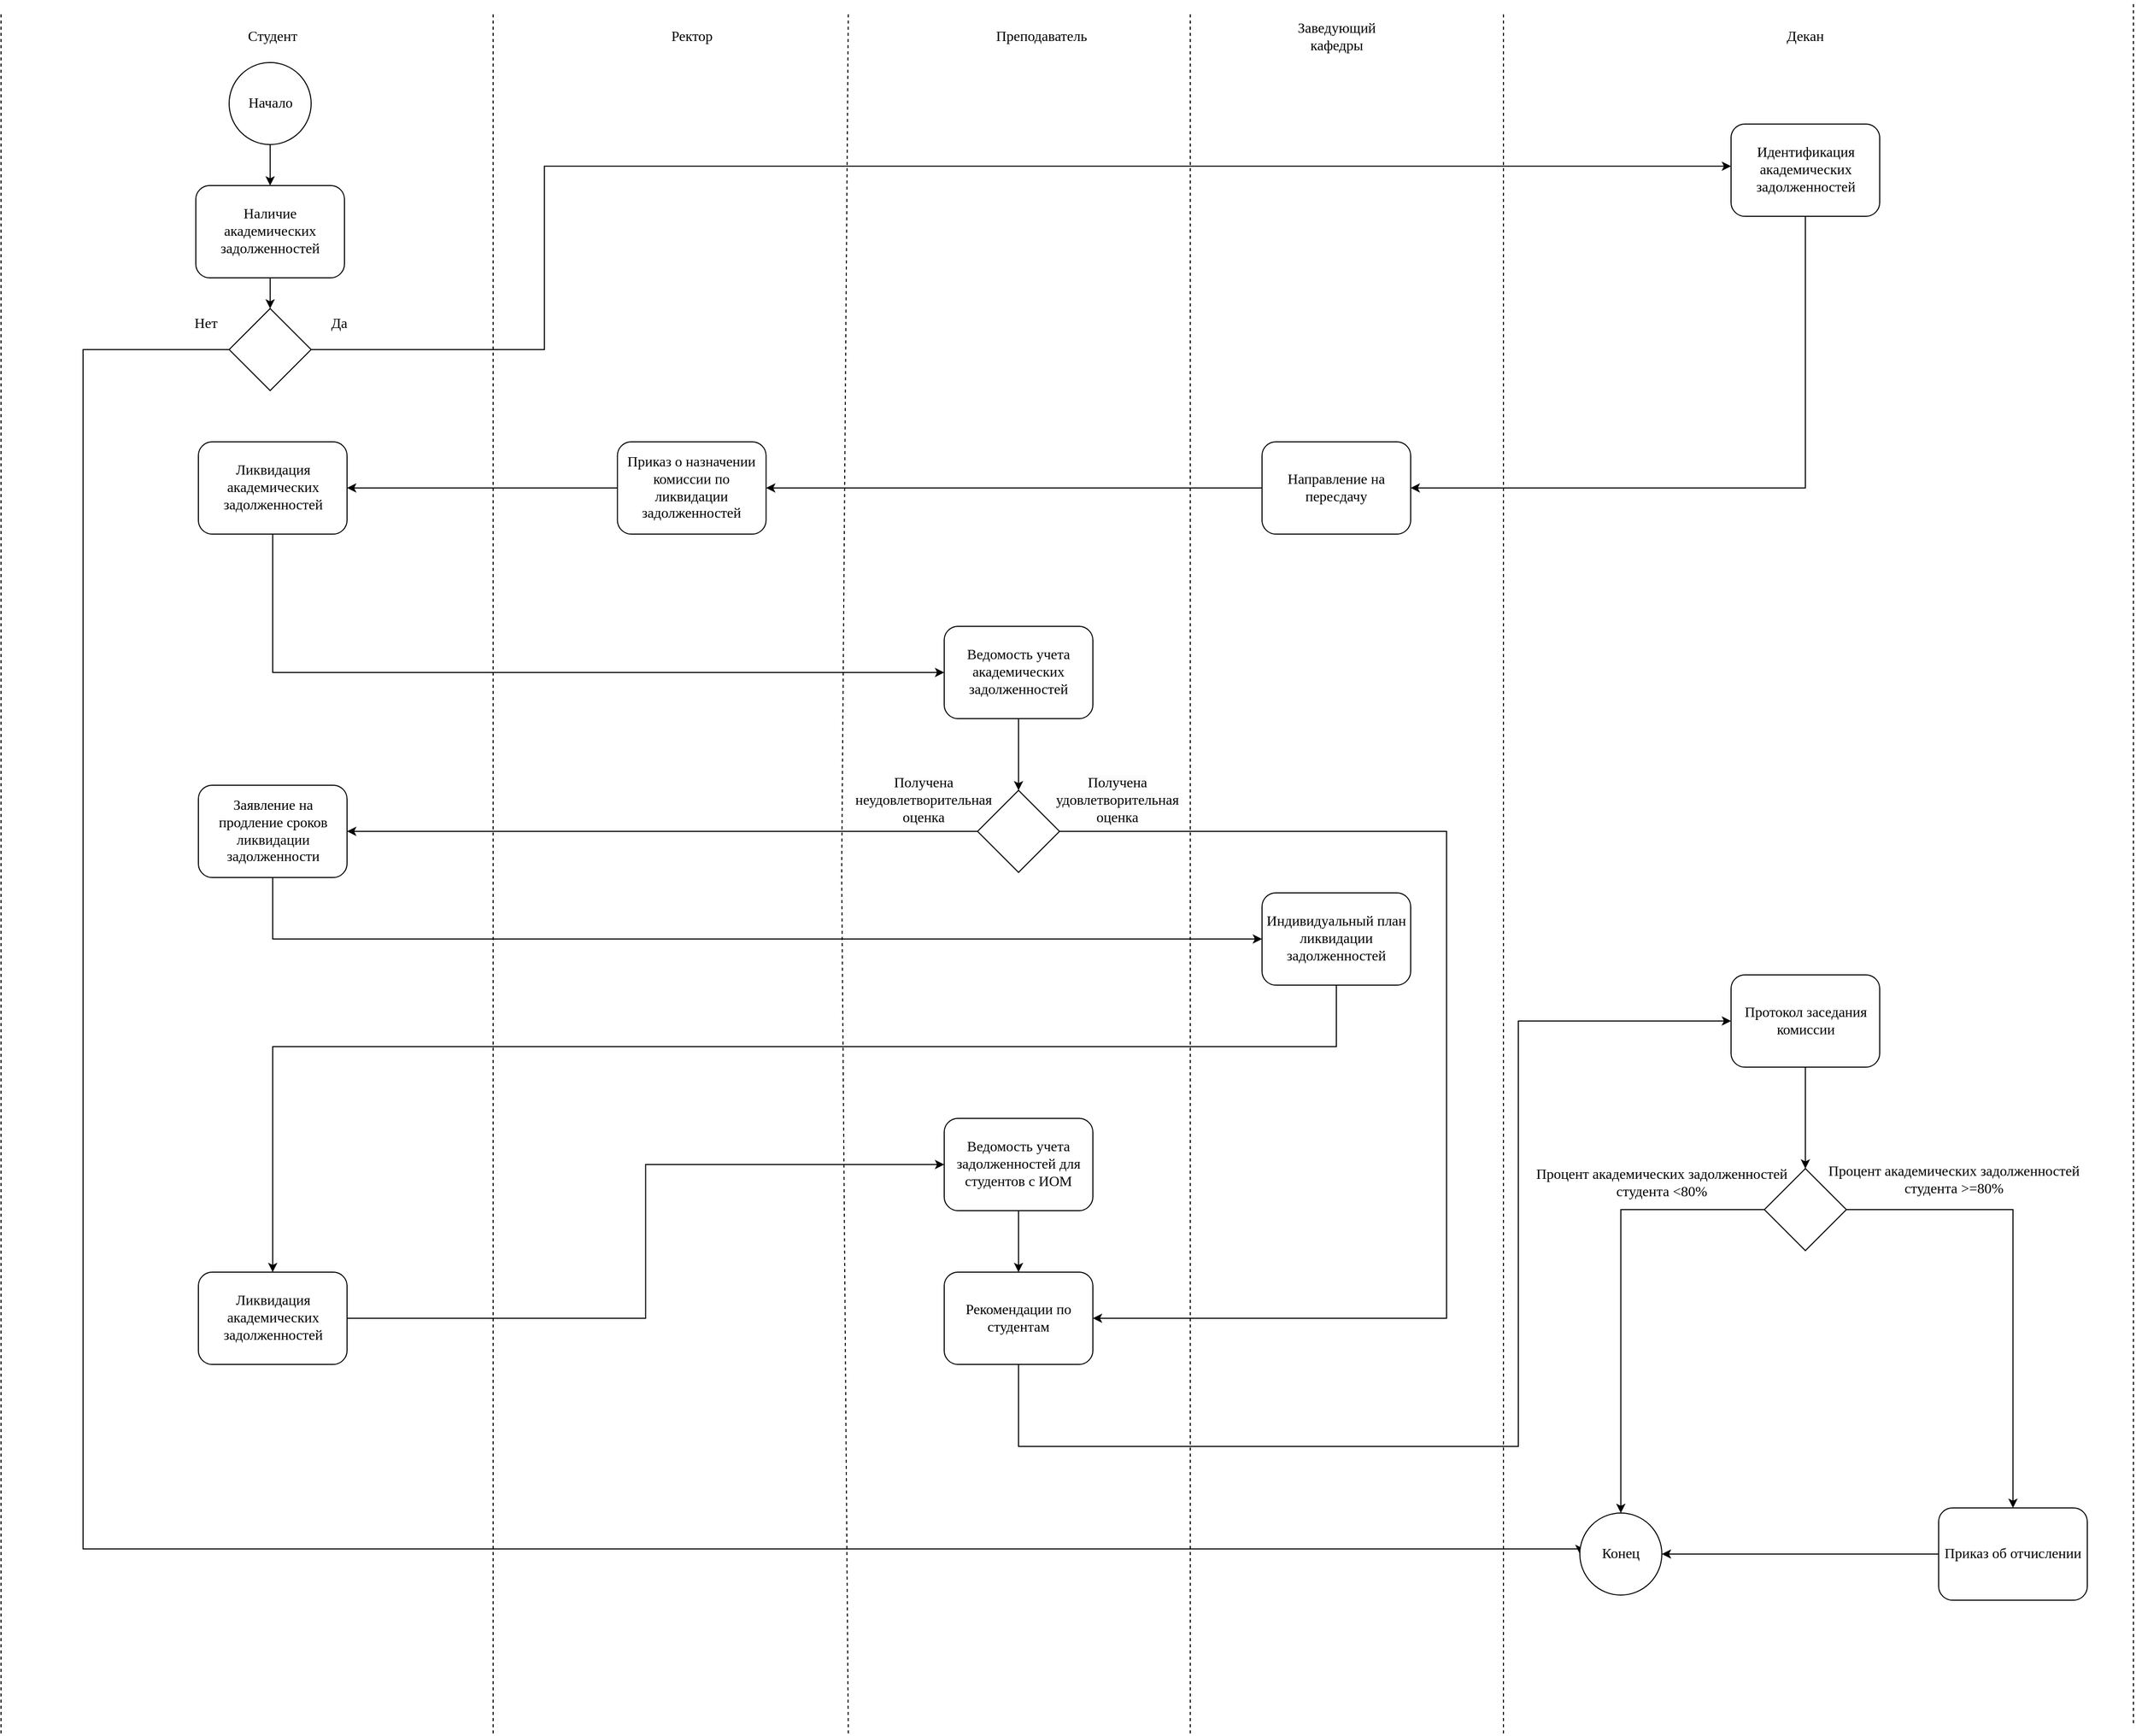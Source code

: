<mxfile version="27.0.9">
  <diagram name="Страница — 1" id="P2p-b0sBUqjZ3yru2kJo">
    <mxGraphModel dx="3036" dy="1237" grid="1" gridSize="10" guides="1" tooltips="1" connect="1" arrows="1" fold="1" page="1" pageScale="1" pageWidth="827" pageHeight="1169" math="0" shadow="0">
      <root>
        <mxCell id="0" />
        <mxCell id="1" parent="0" />
        <mxCell id="ETPDML7_86tAhwMe63c7-3" value="" style="endArrow=none;dashed=1;html=1;rounded=0;" parent="1" edge="1">
          <mxGeometry width="50" height="50" relative="1" as="geometry">
            <mxPoint x="440" y="1720" as="sourcePoint" />
            <mxPoint x="440" y="40" as="targetPoint" />
          </mxGeometry>
        </mxCell>
        <mxCell id="ETPDML7_86tAhwMe63c7-4" value="" style="endArrow=none;dashed=1;html=1;rounded=0;" parent="1" edge="1">
          <mxGeometry width="50" height="50" relative="1" as="geometry">
            <mxPoint x="-40" y="1720" as="sourcePoint" />
            <mxPoint x="-40" y="40" as="targetPoint" />
          </mxGeometry>
        </mxCell>
        <mxCell id="ETPDML7_86tAhwMe63c7-5" value="" style="endArrow=none;dashed=1;html=1;rounded=0;" parent="1" edge="1">
          <mxGeometry width="50" height="50" relative="1" as="geometry">
            <mxPoint x="1425.5" y="1720" as="sourcePoint" />
            <mxPoint x="1425.5" y="40" as="targetPoint" />
          </mxGeometry>
        </mxCell>
        <mxCell id="ETPDML7_86tAhwMe63c7-6" value="&lt;font style=&quot;font-size: 14px;&quot; face=&quot;Times New Roman&quot;&gt;Студент&lt;/font&gt;" style="text;html=1;align=center;verticalAlign=middle;whiteSpace=wrap;rounded=0;" parent="1" vertex="1">
          <mxGeometry x="190" y="50" width="70" height="30" as="geometry" />
        </mxCell>
        <mxCell id="ETPDML7_86tAhwMe63c7-7" value="&lt;font face=&quot;Times New Roman&quot;&gt;&lt;span style=&quot;font-size: 14px;&quot;&gt;Заведующий кафедры&lt;/span&gt;&lt;/font&gt;" style="text;html=1;align=center;verticalAlign=middle;whiteSpace=wrap;rounded=0;" parent="1" vertex="1">
          <mxGeometry x="1197.5" y="50" width="130" height="30" as="geometry" />
        </mxCell>
        <mxCell id="ETPDML7_86tAhwMe63c7-8" value="&lt;span style=&quot;font-family: &amp;quot;Times New Roman&amp;quot;; font-size: 14px;&quot;&gt;Ректор&lt;/span&gt;" style="text;html=1;align=center;verticalAlign=middle;whiteSpace=wrap;rounded=0;" parent="1" vertex="1">
          <mxGeometry x="600" y="50" width="67.5" height="30" as="geometry" />
        </mxCell>
        <mxCell id="ETPDML7_86tAhwMe63c7-9" value="&lt;span style=&quot;font-family: &amp;quot;Times New Roman&amp;quot;; font-size: 14px;&quot;&gt;Преподаватель&lt;/span&gt;" style="text;html=1;align=center;verticalAlign=middle;whiteSpace=wrap;rounded=0;" parent="1" vertex="1">
          <mxGeometry x="940" y="50" width="70" height="30" as="geometry" />
        </mxCell>
        <mxCell id="ETPDML7_86tAhwMe63c7-11" value="&lt;font face=&quot;Times New Roman&quot;&gt;&lt;span style=&quot;font-size: 14px;&quot;&gt;Декан&lt;/span&gt;&lt;/font&gt;" style="text;html=1;align=center;verticalAlign=middle;whiteSpace=wrap;rounded=0;" parent="1" vertex="1">
          <mxGeometry x="1660" y="50" width="120" height="30" as="geometry" />
        </mxCell>
        <mxCell id="ETPDML7_86tAhwMe63c7-14" style="edgeStyle=orthogonalEdgeStyle;rounded=0;orthogonalLoop=1;jettySize=auto;html=1;entryX=0.5;entryY=0;entryDx=0;entryDy=0;" parent="1" source="ETPDML7_86tAhwMe63c7-12" target="ETPDML7_86tAhwMe63c7-13" edge="1">
          <mxGeometry relative="1" as="geometry" />
        </mxCell>
        <mxCell id="ETPDML7_86tAhwMe63c7-12" value="&lt;font style=&quot;font-size: 14px;&quot; face=&quot;Times New Roman&quot;&gt;Начало&lt;/font&gt;" style="ellipse;whiteSpace=wrap;html=1;aspect=fixed;" parent="1" vertex="1">
          <mxGeometry x="182.5" y="90" width="80" height="80" as="geometry" />
        </mxCell>
        <mxCell id="ETPDML7_86tAhwMe63c7-17" style="edgeStyle=orthogonalEdgeStyle;rounded=0;orthogonalLoop=1;jettySize=auto;html=1;entryX=0.5;entryY=0;entryDx=0;entryDy=0;" parent="1" source="ETPDML7_86tAhwMe63c7-13" target="V8kgegQyyj0nk5e00VWf-20" edge="1">
          <mxGeometry relative="1" as="geometry">
            <mxPoint x="222.5" y="330" as="targetPoint" />
          </mxGeometry>
        </mxCell>
        <mxCell id="ETPDML7_86tAhwMe63c7-13" value="&lt;span style=&quot;font-family: &amp;quot;Times New Roman&amp;quot;; font-size: 14px;&quot;&gt;Наличие академических задолженностей&lt;/span&gt;" style="rounded=1;whiteSpace=wrap;html=1;" parent="1" vertex="1">
          <mxGeometry x="150" y="210" width="145" height="90" as="geometry" />
        </mxCell>
        <mxCell id="9TcquHKwZH3qFOto0e30-22" style="edgeStyle=orthogonalEdgeStyle;rounded=0;orthogonalLoop=1;jettySize=auto;html=1;entryX=0;entryY=0.5;entryDx=0;entryDy=0;exitX=0;exitY=0.5;exitDx=0;exitDy=0;" parent="1" source="V8kgegQyyj0nk5e00VWf-20" target="ETPDML7_86tAhwMe63c7-19" edge="1">
          <mxGeometry relative="1" as="geometry">
            <Array as="points">
              <mxPoint x="40" y="370" />
              <mxPoint x="40" y="1540" />
            </Array>
            <mxPoint x="195.833" y="370" as="sourcePoint" />
          </mxGeometry>
        </mxCell>
        <mxCell id="ETPDML7_86tAhwMe63c7-18" style="edgeStyle=orthogonalEdgeStyle;rounded=0;orthogonalLoop=1;jettySize=auto;html=1;entryX=0;entryY=0.457;entryDx=0;entryDy=0;entryPerimeter=0;exitX=1;exitY=0.5;exitDx=0;exitDy=0;" parent="1" source="V8kgegQyyj0nk5e00VWf-20" target="CQQL6MCBhlxcf6O-OlFK-8" edge="1">
          <mxGeometry relative="1" as="geometry">
            <mxPoint x="553.37" y="133.16" as="targetPoint" />
            <mxPoint x="249.167" y="370" as="sourcePoint" />
            <Array as="points">
              <mxPoint x="490" y="370" />
              <mxPoint x="490" y="191" />
            </Array>
          </mxGeometry>
        </mxCell>
        <mxCell id="ETPDML7_86tAhwMe63c7-19" value="&lt;font style=&quot;font-size: 14px;&quot; face=&quot;Times New Roman&quot;&gt;Конец&lt;/font&gt;" style="ellipse;whiteSpace=wrap;html=1;aspect=fixed;" parent="1" vertex="1">
          <mxGeometry x="1500" y="1505" width="80" height="80" as="geometry" />
        </mxCell>
        <mxCell id="ETPDML7_86tAhwMe63c7-21" value="&lt;font style=&quot;font-size: 14px;&quot; face=&quot;Times New Roman&quot;&gt;Да&lt;/font&gt;" style="text;html=1;align=center;verticalAlign=middle;whiteSpace=wrap;rounded=0;" parent="1" vertex="1">
          <mxGeometry x="260" y="330" width="60" height="30" as="geometry" />
        </mxCell>
        <mxCell id="ETPDML7_86tAhwMe63c7-22" value="&lt;font style=&quot;font-size: 14px;&quot; face=&quot;Times New Roman&quot;&gt;Нет&lt;/font&gt;" style="text;html=1;align=center;verticalAlign=middle;whiteSpace=wrap;rounded=0;" parent="1" vertex="1">
          <mxGeometry x="130" y="330" width="60" height="30" as="geometry" />
        </mxCell>
        <mxCell id="V8kgegQyyj0nk5e00VWf-4" style="edgeStyle=orthogonalEdgeStyle;rounded=0;orthogonalLoop=1;jettySize=auto;html=1;entryX=1;entryY=0.5;entryDx=0;entryDy=0;" parent="1" source="ETPDML7_86tAhwMe63c7-26" target="ETPDML7_86tAhwMe63c7-30" edge="1">
          <mxGeometry relative="1" as="geometry" />
        </mxCell>
        <mxCell id="ETPDML7_86tAhwMe63c7-26" value="&lt;span style=&quot;font-family: &amp;quot;Times New Roman&amp;quot;; font-size: 14px;&quot;&gt;Приказ о назначении комиссии по ликвидации задолженностей&lt;/span&gt;" style="rounded=1;whiteSpace=wrap;html=1;" parent="1" vertex="1">
          <mxGeometry x="561.25" y="460" width="145" height="90" as="geometry" />
        </mxCell>
        <mxCell id="2M2boy6Yk2Urrr7DsNFa-8" style="edgeStyle=orthogonalEdgeStyle;rounded=0;orthogonalLoop=1;jettySize=auto;html=1;entryX=0;entryY=0.5;entryDx=0;entryDy=0;" parent="1" source="ETPDML7_86tAhwMe63c7-30" target="ETPDML7_86tAhwMe63c7-35" edge="1">
          <mxGeometry relative="1" as="geometry">
            <Array as="points">
              <mxPoint x="225" y="685" />
            </Array>
          </mxGeometry>
        </mxCell>
        <mxCell id="ETPDML7_86tAhwMe63c7-30" value="&lt;span style=&quot;font-family: &amp;quot;Times New Roman&amp;quot;; font-size: 14px;&quot;&gt;Ликвидация академических задолженностей&lt;/span&gt;" style="rounded=1;whiteSpace=wrap;html=1;" parent="1" vertex="1">
          <mxGeometry x="152.5" y="460" width="145" height="90" as="geometry" />
        </mxCell>
        <mxCell id="9TcquHKwZH3qFOto0e30-39" style="edgeStyle=orthogonalEdgeStyle;rounded=0;orthogonalLoop=1;jettySize=auto;html=1;entryX=0.5;entryY=0;entryDx=0;entryDy=0;" parent="1" source="ETPDML7_86tAhwMe63c7-35" target="V8kgegQyyj0nk5e00VWf-21" edge="1">
          <mxGeometry relative="1" as="geometry">
            <mxPoint x="952.5" y="810" as="targetPoint" />
          </mxGeometry>
        </mxCell>
        <mxCell id="ETPDML7_86tAhwMe63c7-35" value="&lt;span style=&quot;font-family: &amp;quot;Times New Roman&amp;quot;; font-size: 14px; text-align: start; caret-color: rgb(51, 144, 236); white-space-collapse: preserve; background-color: rgb(255, 255, 255);&quot;&gt;Ведомость учета академических задолженностей&lt;/span&gt;" style="rounded=1;whiteSpace=wrap;html=1;" parent="1" vertex="1">
          <mxGeometry x="880" y="640" width="145" height="90" as="geometry" />
        </mxCell>
        <mxCell id="9TcquHKwZH3qFOto0e30-48" style="edgeStyle=orthogonalEdgeStyle;rounded=0;orthogonalLoop=1;jettySize=auto;html=1;entryX=1;entryY=0.5;entryDx=0;entryDy=0;exitX=0;exitY=0.5;exitDx=0;exitDy=0;" parent="1" source="V8kgegQyyj0nk5e00VWf-21" target="9TcquHKwZH3qFOto0e30-31" edge="1">
          <mxGeometry relative="1" as="geometry">
            <mxPoint x="932.5" y="840" as="sourcePoint" />
          </mxGeometry>
        </mxCell>
        <mxCell id="V8kgegQyyj0nk5e00VWf-13" style="edgeStyle=orthogonalEdgeStyle;rounded=0;orthogonalLoop=1;jettySize=auto;html=1;entryX=1;entryY=0.5;entryDx=0;entryDy=0;exitX=1;exitY=0.5;exitDx=0;exitDy=0;" parent="1" source="V8kgegQyyj0nk5e00VWf-21" target="V8kgegQyyj0nk5e00VWf-6" edge="1">
          <mxGeometry relative="1" as="geometry">
            <mxPoint x="972.5" y="840" as="sourcePoint" />
            <Array as="points">
              <mxPoint x="1370" y="840" />
              <mxPoint x="1370" y="1315" />
            </Array>
          </mxGeometry>
        </mxCell>
        <mxCell id="ETPDML7_86tAhwMe63c7-48" value="&lt;span style=&quot;color: rgb(0, 0, 0); font-family: &amp;quot;Times New Roman&amp;quot;; font-size: 14px; font-style: normal; font-variant-ligatures: normal; font-variant-caps: normal; font-weight: 400; letter-spacing: normal; orphans: 2; text-align: center; text-indent: 0px; text-transform: none; widows: 2; word-spacing: 0px; -webkit-text-stroke-width: 0px; white-space: normal; background-color: rgb(251, 251, 251); text-decoration-thickness: initial; text-decoration-style: initial; text-decoration-color: initial; float: none; display: inline !important;&quot;&gt;Получена удовлетворительная оценка&lt;/span&gt;" style="text;html=1;align=center;verticalAlign=middle;whiteSpace=wrap;rounded=0;" parent="1" vertex="1">
          <mxGeometry x="980" y="795" width="137.5" height="30" as="geometry" />
        </mxCell>
        <mxCell id="V8kgegQyyj0nk5e00VWf-10" style="edgeStyle=orthogonalEdgeStyle;rounded=0;orthogonalLoop=1;jettySize=auto;html=1;entryX=0.5;entryY=0;entryDx=0;entryDy=0;" parent="1" source="ETPDML7_86tAhwMe63c7-56" target="V8kgegQyyj0nk5e00VWf-22" edge="1">
          <mxGeometry relative="1" as="geometry">
            <mxPoint x="1720.0" y="1180" as="targetPoint" />
          </mxGeometry>
        </mxCell>
        <mxCell id="ETPDML7_86tAhwMe63c7-56" value="&lt;span style=&quot;font-family: &amp;quot;Times New Roman&amp;quot;; font-size: 14px; text-align: start; caret-color: rgb(51, 144, 236); white-space-collapse: preserve; background-color: rgb(255, 255, 255);&quot;&gt;Протокол заседания комиссии&lt;/span&gt;" style="rounded=1;whiteSpace=wrap;html=1;" parent="1" vertex="1">
          <mxGeometry x="1647.5" y="980" width="145" height="90" as="geometry" />
        </mxCell>
        <mxCell id="9TcquHKwZH3qFOto0e30-70" style="edgeStyle=orthogonalEdgeStyle;rounded=0;orthogonalLoop=1;jettySize=auto;html=1;entryX=0.5;entryY=0;entryDx=0;entryDy=0;exitX=1;exitY=0.5;exitDx=0;exitDy=0;" parent="1" source="V8kgegQyyj0nk5e00VWf-22" target="ETPDML7_86tAhwMe63c7-64" edge="1">
          <mxGeometry relative="1" as="geometry">
            <mxPoint x="1740.0" y="1210" as="sourcePoint" />
          </mxGeometry>
        </mxCell>
        <mxCell id="V8kgegQyyj0nk5e00VWf-9" style="edgeStyle=orthogonalEdgeStyle;rounded=0;orthogonalLoop=1;jettySize=auto;html=1;entryX=0.5;entryY=0;entryDx=0;entryDy=0;exitX=0;exitY=0.5;exitDx=0;exitDy=0;" parent="1" source="V8kgegQyyj0nk5e00VWf-22" target="ETPDML7_86tAhwMe63c7-19" edge="1">
          <mxGeometry relative="1" as="geometry">
            <mxPoint x="1700.0" y="1210" as="sourcePoint" />
          </mxGeometry>
        </mxCell>
        <mxCell id="ETPDML7_86tAhwMe63c7-62" value="&lt;font face=&quot;Times New Roman&quot;&gt;&lt;span style=&quot;font-size: 14px;&quot;&gt;Процент академических задолженностей студента &amp;gt;=80%&lt;/span&gt;&lt;/font&gt;" style="text;html=1;align=center;verticalAlign=middle;whiteSpace=wrap;rounded=0;" parent="1" vertex="1">
          <mxGeometry x="1720" y="1180" width="290" as="geometry" />
        </mxCell>
        <mxCell id="9TcquHKwZH3qFOto0e30-72" style="edgeStyle=orthogonalEdgeStyle;rounded=0;orthogonalLoop=1;jettySize=auto;html=1;" parent="1" source="ETPDML7_86tAhwMe63c7-64" target="ETPDML7_86tAhwMe63c7-19" edge="1">
          <mxGeometry relative="1" as="geometry" />
        </mxCell>
        <mxCell id="ETPDML7_86tAhwMe63c7-64" value="&lt;span style=&quot;font-family: &amp;quot;Times New Roman&amp;quot;; font-size: 14px; text-align: start; caret-color: rgb(51, 144, 236); white-space-collapse: preserve; background-color: rgb(255, 255, 255);&quot;&gt;Приказ об отчислении&lt;/span&gt;" style="rounded=1;whiteSpace=wrap;html=1;" parent="1" vertex="1">
          <mxGeometry x="1850" y="1500" width="145" height="90" as="geometry" />
        </mxCell>
        <mxCell id="ETPDML7_86tAhwMe63c7-68" value="&lt;span style=&quot;font-family: &amp;quot;Times New Roman&amp;quot;; font-size: 14px;&quot;&gt;Процент академических задолженностей студента &amp;lt;80%&lt;/span&gt;" style="text;whiteSpace=wrap;html=1;align=center;" parent="1" vertex="1">
          <mxGeometry x="1450" y="1160" width="260" height="40" as="geometry" />
        </mxCell>
        <mxCell id="ETPDML7_86tAhwMe63c7-87" value="" style="endArrow=none;dashed=1;html=1;rounded=0;" parent="1" edge="1">
          <mxGeometry width="50" height="50" relative="1" as="geometry">
            <mxPoint x="1120" y="1720" as="sourcePoint" />
            <mxPoint x="1120" y="40" as="targetPoint" />
          </mxGeometry>
        </mxCell>
        <mxCell id="ETPDML7_86tAhwMe63c7-168" value="" style="endArrow=none;dashed=1;html=1;rounded=0;" parent="1" edge="1">
          <mxGeometry width="50" height="50" relative="1" as="geometry">
            <mxPoint x="2040" y="1710" as="sourcePoint" />
            <mxPoint x="2040" y="30" as="targetPoint" />
          </mxGeometry>
        </mxCell>
        <mxCell id="Rkroncl628zhhl8IZpsh-5" style="edgeStyle=orthogonalEdgeStyle;rounded=0;orthogonalLoop=1;jettySize=auto;html=1;entryX=0.5;entryY=0;entryDx=0;entryDy=0;" edge="1" parent="1" source="ETPDML7_86tAhwMe63c7-77" target="V8kgegQyyj0nk5e00VWf-16">
          <mxGeometry relative="1" as="geometry">
            <Array as="points">
              <mxPoint x="1263" y="1050" />
              <mxPoint x="225" y="1050" />
            </Array>
          </mxGeometry>
        </mxCell>
        <mxCell id="ETPDML7_86tAhwMe63c7-77" value="&lt;span style=&quot;font-family: &amp;quot;Times New Roman&amp;quot;; font-size: 14px; text-align: start; caret-color: rgb(51, 144, 236); white-space-collapse: preserve; background-color: rgb(255, 255, 255);&quot;&gt;Индивидуальный план ликвидации задолженностей&lt;/span&gt;" style="rounded=1;whiteSpace=wrap;html=1;" parent="1" vertex="1">
          <mxGeometry x="1190" y="900" width="145" height="90" as="geometry" />
        </mxCell>
        <mxCell id="CQQL6MCBhlxcf6O-OlFK-3" value="" style="endArrow=none;dashed=1;html=1;rounded=0;" parent="1" edge="1">
          <mxGeometry width="50" height="50" relative="1" as="geometry">
            <mxPoint x="786.45" y="1720" as="sourcePoint" />
            <mxPoint x="786.45" y="40" as="targetPoint" />
            <Array as="points">
              <mxPoint x="780" y="880" />
            </Array>
          </mxGeometry>
        </mxCell>
        <mxCell id="V8kgegQyyj0nk5e00VWf-12" style="edgeStyle=orthogonalEdgeStyle;rounded=0;orthogonalLoop=1;jettySize=auto;html=1;entryX=1;entryY=0.5;entryDx=0;entryDy=0;" parent="1" source="CQQL6MCBhlxcf6O-OlFK-8" target="2M2boy6Yk2Urrr7DsNFa-1" edge="1">
          <mxGeometry relative="1" as="geometry">
            <Array as="points">
              <mxPoint x="1720" y="505" />
            </Array>
          </mxGeometry>
        </mxCell>
        <mxCell id="CQQL6MCBhlxcf6O-OlFK-8" value="&lt;font face=&quot;Times New Roman&quot;&gt;&lt;span style=&quot;font-size: 14px;&quot;&gt;Идентификация академических задолженностей&lt;/span&gt;&lt;/font&gt;" style="rounded=1;whiteSpace=wrap;html=1;" parent="1" vertex="1">
          <mxGeometry x="1647.5" y="150" width="145" height="90" as="geometry" />
        </mxCell>
        <mxCell id="Rkroncl628zhhl8IZpsh-4" style="edgeStyle=orthogonalEdgeStyle;rounded=0;orthogonalLoop=1;jettySize=auto;html=1;entryX=0;entryY=0.5;entryDx=0;entryDy=0;" edge="1" parent="1" source="9TcquHKwZH3qFOto0e30-31" target="ETPDML7_86tAhwMe63c7-77">
          <mxGeometry relative="1" as="geometry">
            <Array as="points">
              <mxPoint x="225" y="945" />
            </Array>
          </mxGeometry>
        </mxCell>
        <mxCell id="9TcquHKwZH3qFOto0e30-31" value="&lt;font face=&quot;Times New Roman&quot;&gt;&lt;span style=&quot;font-size: 14px;&quot;&gt;Заявление на продление сроков ликвидации задолженности&lt;/span&gt;&lt;/font&gt;" style="rounded=1;whiteSpace=wrap;html=1;" parent="1" vertex="1">
          <mxGeometry x="152.5" y="795" width="145" height="90" as="geometry" />
        </mxCell>
        <mxCell id="9TcquHKwZH3qFOto0e30-33" value="&lt;span style=&quot;font-family: &amp;quot;Times New Roman&amp;quot;; font-size: 14px;&quot;&gt;Получена неудовлетворительная оценка&lt;/span&gt;" style="text;html=1;align=center;verticalAlign=middle;whiteSpace=wrap;rounded=0;" parent="1" vertex="1">
          <mxGeometry x="790" y="795" width="140" height="30" as="geometry" />
        </mxCell>
        <mxCell id="V8kgegQyyj0nk5e00VWf-15" style="edgeStyle=orthogonalEdgeStyle;rounded=0;orthogonalLoop=1;jettySize=auto;html=1;entryX=0.5;entryY=0;entryDx=0;entryDy=0;" parent="1" source="9TcquHKwZH3qFOto0e30-60" target="V8kgegQyyj0nk5e00VWf-6" edge="1">
          <mxGeometry relative="1" as="geometry" />
        </mxCell>
        <mxCell id="9TcquHKwZH3qFOto0e30-60" value="&lt;span style=&quot;font-family: &amp;quot;Times New Roman&amp;quot;; font-size: 14px; text-align: start; caret-color: rgb(51, 144, 236); white-space-collapse: preserve; background-color: rgb(255, 255, 255);&quot;&gt;Ведомость учета задолженностей для студентов с ИОМ&lt;/span&gt;" style="rounded=1;whiteSpace=wrap;html=1;" parent="1" vertex="1">
          <mxGeometry x="880" y="1120" width="145" height="90" as="geometry" />
        </mxCell>
        <mxCell id="2M2boy6Yk2Urrr7DsNFa-6" style="edgeStyle=orthogonalEdgeStyle;rounded=0;orthogonalLoop=1;jettySize=auto;html=1;" parent="1" source="2M2boy6Yk2Urrr7DsNFa-1" target="ETPDML7_86tAhwMe63c7-26" edge="1">
          <mxGeometry relative="1" as="geometry" />
        </mxCell>
        <mxCell id="2M2boy6Yk2Urrr7DsNFa-1" value="&lt;font face=&quot;Times New Roman&quot;&gt;&lt;span style=&quot;font-size: 14px;&quot;&gt;Направление на пересдачу&lt;/span&gt;&lt;/font&gt;" style="rounded=1;whiteSpace=wrap;html=1;" parent="1" vertex="1">
          <mxGeometry x="1190" y="460" width="145" height="90" as="geometry" />
        </mxCell>
        <mxCell id="V8kgegQyyj0nk5e00VWf-8" style="edgeStyle=orthogonalEdgeStyle;rounded=0;orthogonalLoop=1;jettySize=auto;html=1;entryX=0;entryY=0.5;entryDx=0;entryDy=0;" parent="1" source="V8kgegQyyj0nk5e00VWf-6" target="ETPDML7_86tAhwMe63c7-56" edge="1">
          <mxGeometry relative="1" as="geometry">
            <Array as="points">
              <mxPoint x="953" y="1440" />
              <mxPoint x="1440" y="1440" />
              <mxPoint x="1440" y="1025" />
            </Array>
          </mxGeometry>
        </mxCell>
        <mxCell id="V8kgegQyyj0nk5e00VWf-6" value="&lt;span style=&quot;font-family: &amp;quot;Times New Roman&amp;quot;; font-size: 14px; text-align: start; caret-color: rgb(51, 144, 236); white-space-collapse: preserve; background-color: rgb(255, 255, 255);&quot;&gt;Рекомендации по студентам&lt;/span&gt;" style="rounded=1;whiteSpace=wrap;html=1;" parent="1" vertex="1">
          <mxGeometry x="880" y="1270" width="145" height="90" as="geometry" />
        </mxCell>
        <mxCell id="Rkroncl628zhhl8IZpsh-2" style="edgeStyle=orthogonalEdgeStyle;rounded=0;orthogonalLoop=1;jettySize=auto;html=1;entryX=0;entryY=0.5;entryDx=0;entryDy=0;" edge="1" parent="1" source="V8kgegQyyj0nk5e00VWf-16" target="9TcquHKwZH3qFOto0e30-60">
          <mxGeometry relative="1" as="geometry" />
        </mxCell>
        <mxCell id="V8kgegQyyj0nk5e00VWf-16" value="&lt;span style=&quot;font-family: &amp;quot;Times New Roman&amp;quot;; font-size: 14px;&quot;&gt;Ликвидация академических задолженностей&lt;/span&gt;" style="rounded=1;whiteSpace=wrap;html=1;" parent="1" vertex="1">
          <mxGeometry x="152.5" y="1270" width="145" height="90" as="geometry" />
        </mxCell>
        <mxCell id="V8kgegQyyj0nk5e00VWf-20" value="" style="rhombus;whiteSpace=wrap;html=1;" parent="1" vertex="1">
          <mxGeometry x="182.5" y="330" width="80" height="80" as="geometry" />
        </mxCell>
        <mxCell id="V8kgegQyyj0nk5e00VWf-21" value="" style="rhombus;whiteSpace=wrap;html=1;" parent="1" vertex="1">
          <mxGeometry x="912.5" y="800" width="80" height="80" as="geometry" />
        </mxCell>
        <mxCell id="V8kgegQyyj0nk5e00VWf-22" value="" style="rhombus;whiteSpace=wrap;html=1;" parent="1" vertex="1">
          <mxGeometry x="1680" y="1169" width="80" height="80" as="geometry" />
        </mxCell>
      </root>
    </mxGraphModel>
  </diagram>
</mxfile>
